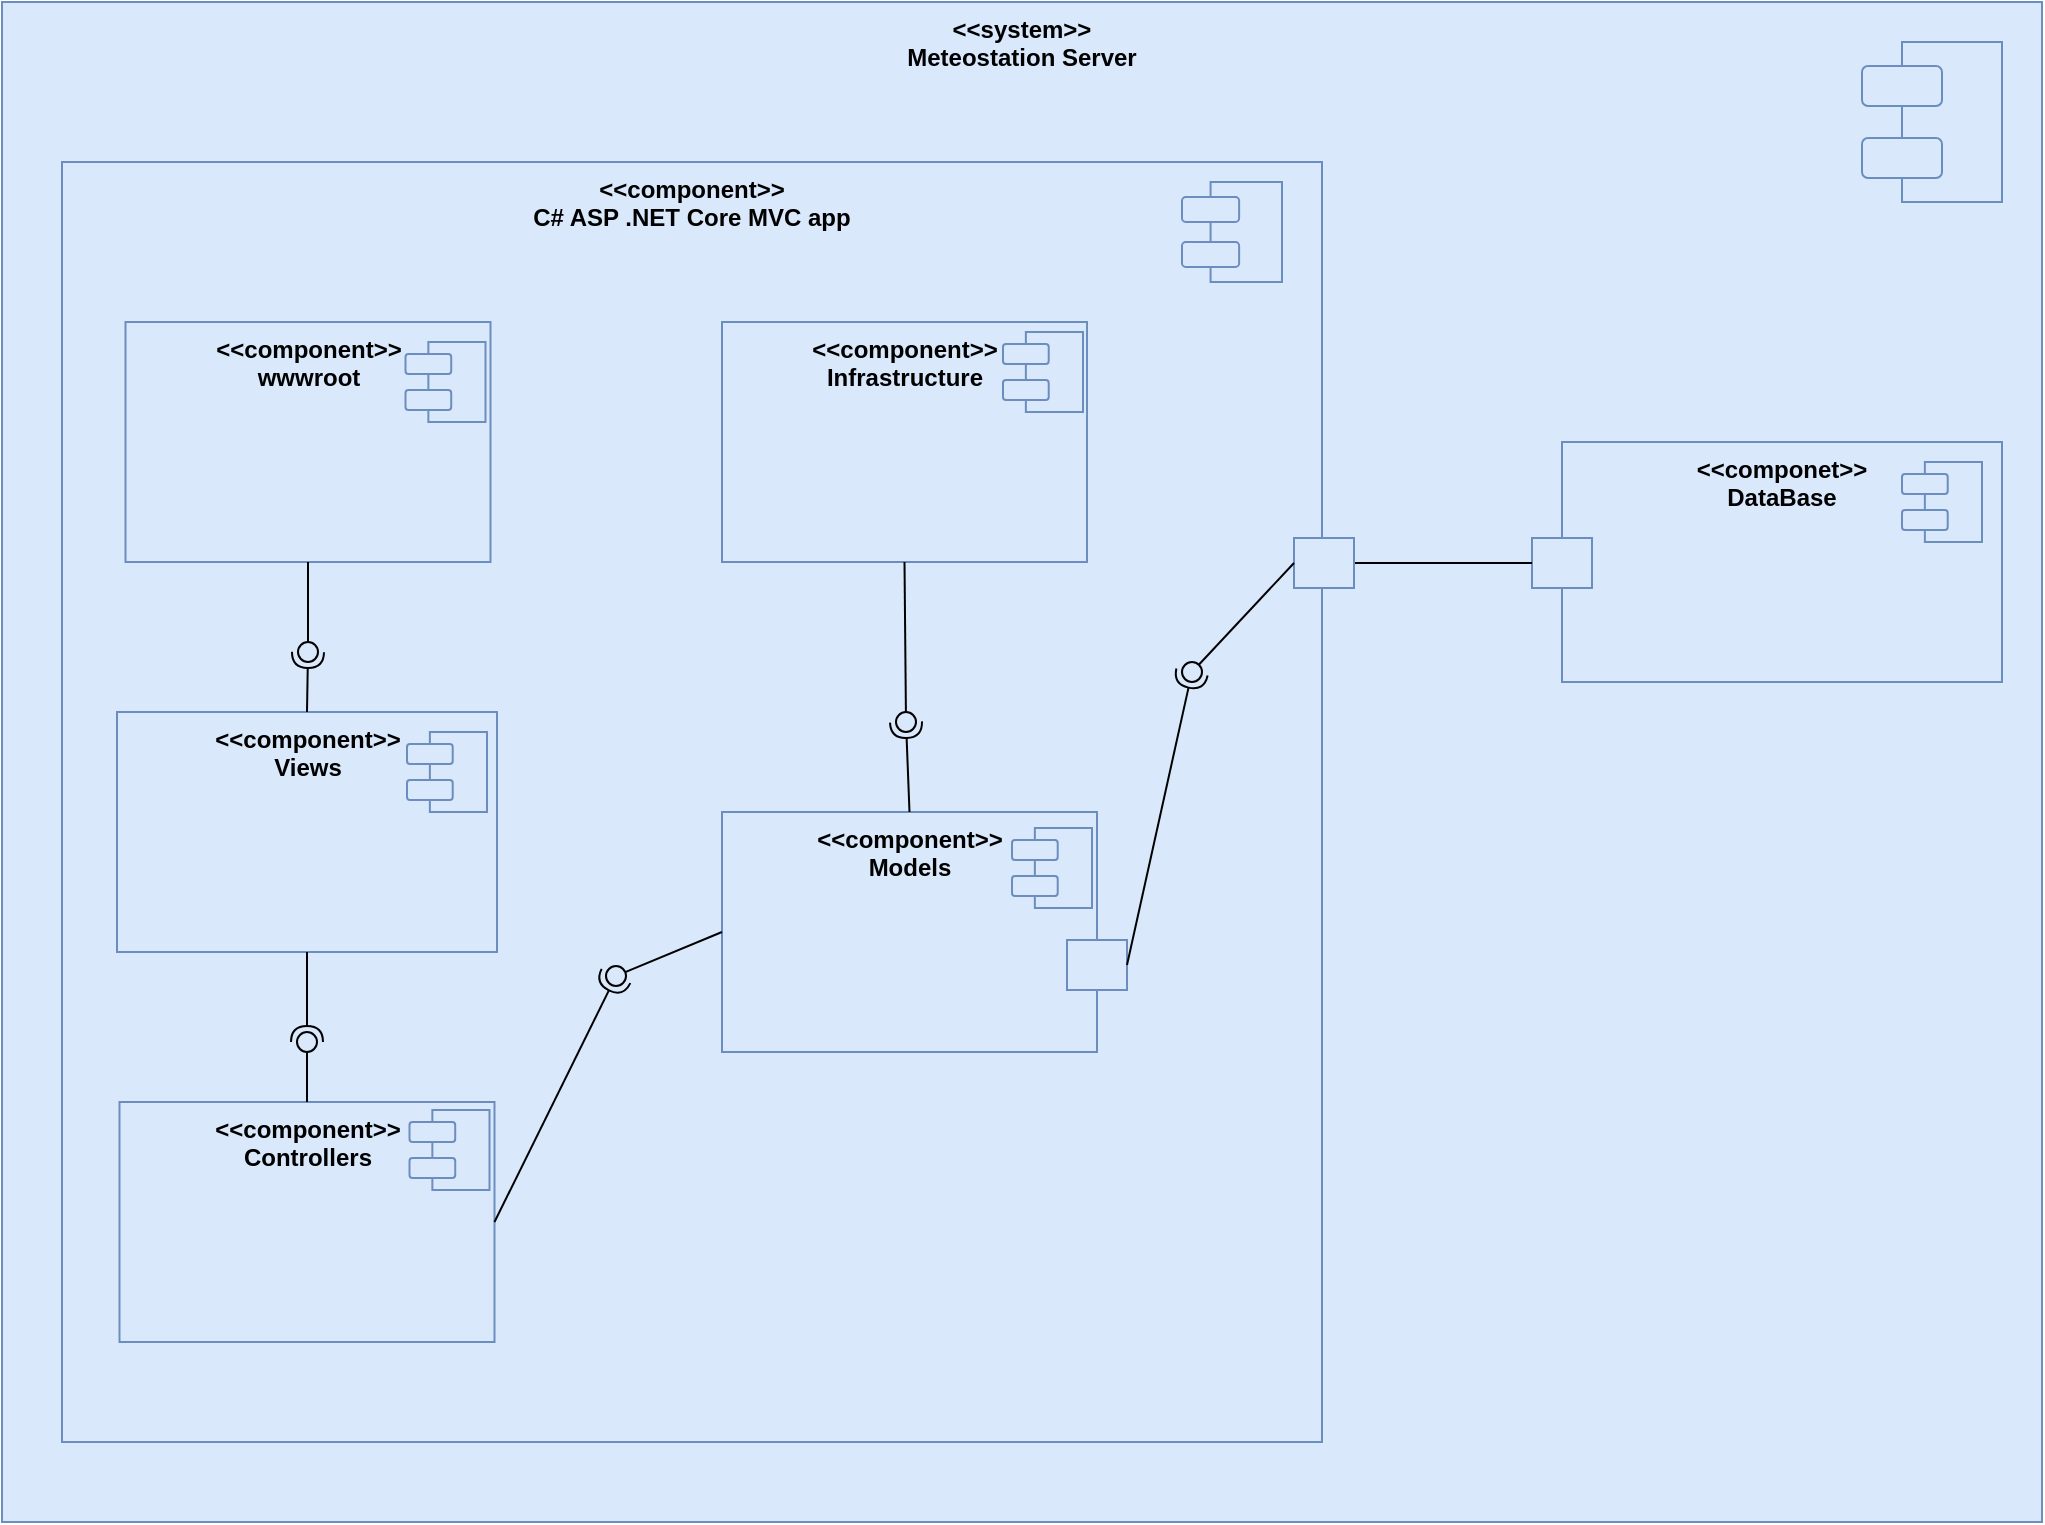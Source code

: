 <mxfile version="24.0.7" type="device">
  <diagram name="Page-1" id="9361dd3d-8414-5efd-6122-117bd74ce7a7">
    <mxGraphModel dx="1434" dy="1180" grid="1" gridSize="10" guides="1" tooltips="1" connect="1" arrows="1" fold="1" page="0" pageScale="1.5" pageWidth="826" pageHeight="1169" background="none" math="0" shadow="0">
      <root>
        <mxCell id="0" />
        <mxCell id="1" parent="0" />
        <mxCell id="SzPEY5MTMF_OYSWRjiUZ-95" value="&lt;b&gt;&amp;lt;&amp;lt;system&amp;gt;&amp;gt;&lt;/b&gt;&lt;div&gt;&lt;b&gt;Meteostation Server&lt;/b&gt;&lt;/div&gt;" style="rounded=0;whiteSpace=wrap;html=1;fillColor=#dae8fc;strokeColor=#6c8ebf;verticalAlign=top;" vertex="1" parent="1">
          <mxGeometry x="60" y="-70" width="1020" height="760" as="geometry" />
        </mxCell>
        <mxCell id="SzPEY5MTMF_OYSWRjiUZ-94" value="" style="group" vertex="1" connectable="0" parent="1">
          <mxGeometry x="990" y="-50" width="70" height="80" as="geometry" />
        </mxCell>
        <mxCell id="SzPEY5MTMF_OYSWRjiUZ-89" value="" style="rounded=0;whiteSpace=wrap;html=1;fillColor=#dae8fc;strokeColor=#6c8ebf;" vertex="1" parent="SzPEY5MTMF_OYSWRjiUZ-94">
          <mxGeometry x="20" width="50" height="80" as="geometry" />
        </mxCell>
        <mxCell id="SzPEY5MTMF_OYSWRjiUZ-90" value="" style="rounded=1;whiteSpace=wrap;html=1;fillColor=#dae8fc;strokeColor=#6c8ebf;" vertex="1" parent="SzPEY5MTMF_OYSWRjiUZ-94">
          <mxGeometry y="12" width="40" height="20" as="geometry" />
        </mxCell>
        <mxCell id="SzPEY5MTMF_OYSWRjiUZ-91" value="" style="rounded=1;whiteSpace=wrap;html=1;fillColor=#dae8fc;strokeColor=#6c8ebf;" vertex="1" parent="SzPEY5MTMF_OYSWRjiUZ-94">
          <mxGeometry y="48" width="40" height="20" as="geometry" />
        </mxCell>
        <mxCell id="SzPEY5MTMF_OYSWRjiUZ-107" value="" style="group" vertex="1" connectable="0" parent="1">
          <mxGeometry x="840" y="150" width="220" height="120" as="geometry" />
        </mxCell>
        <mxCell id="SzPEY5MTMF_OYSWRjiUZ-102" value="&amp;lt;&amp;lt;componet&amp;gt;&amp;gt;&lt;div&gt;DataBase&lt;/div&gt;" style="rounded=0;whiteSpace=wrap;html=1;fillColor=#dae8fc;strokeColor=#6c8ebf;verticalAlign=top;fontStyle=1" vertex="1" parent="SzPEY5MTMF_OYSWRjiUZ-107">
          <mxGeometry width="220" height="120" as="geometry" />
        </mxCell>
        <mxCell id="SzPEY5MTMF_OYSWRjiUZ-103" value="" style="group" vertex="1" connectable="0" parent="SzPEY5MTMF_OYSWRjiUZ-107">
          <mxGeometry x="170" y="10" width="40" height="40" as="geometry" />
        </mxCell>
        <mxCell id="SzPEY5MTMF_OYSWRjiUZ-104" value="" style="rounded=0;whiteSpace=wrap;html=1;fillColor=#dae8fc;strokeColor=#6c8ebf;" vertex="1" parent="SzPEY5MTMF_OYSWRjiUZ-103">
          <mxGeometry x="11.429" width="28.571" height="40" as="geometry" />
        </mxCell>
        <mxCell id="SzPEY5MTMF_OYSWRjiUZ-105" value="" style="rounded=1;whiteSpace=wrap;html=1;fillColor=#dae8fc;strokeColor=#6c8ebf;" vertex="1" parent="SzPEY5MTMF_OYSWRjiUZ-103">
          <mxGeometry y="6" width="22.857" height="10" as="geometry" />
        </mxCell>
        <mxCell id="SzPEY5MTMF_OYSWRjiUZ-106" value="" style="rounded=1;whiteSpace=wrap;html=1;fillColor=#dae8fc;strokeColor=#6c8ebf;" vertex="1" parent="SzPEY5MTMF_OYSWRjiUZ-103">
          <mxGeometry y="24" width="22.857" height="10" as="geometry" />
        </mxCell>
        <mxCell id="SzPEY5MTMF_OYSWRjiUZ-156" value="" style="rounded=0;whiteSpace=wrap;html=1;fillColor=#dae8fc;strokeColor=#6c8ebf;" vertex="1" parent="SzPEY5MTMF_OYSWRjiUZ-107">
          <mxGeometry x="-15" y="48" width="30" height="25" as="geometry" />
        </mxCell>
        <mxCell id="SzPEY5MTMF_OYSWRjiUZ-115" value="&amp;lt;&amp;lt;component&amp;gt;&amp;gt;&lt;div&gt;C# ASP .NET Core MVC app&lt;/div&gt;" style="rounded=0;whiteSpace=wrap;html=1;fillColor=#dae8fc;strokeColor=#6c8ebf;verticalAlign=top;fontStyle=1" vertex="1" parent="1">
          <mxGeometry x="90" y="10" width="630" height="640" as="geometry" />
        </mxCell>
        <mxCell id="SzPEY5MTMF_OYSWRjiUZ-117" value="" style="group" vertex="1" connectable="0" parent="1">
          <mxGeometry x="650" y="20" width="50" height="50" as="geometry" />
        </mxCell>
        <mxCell id="SzPEY5MTMF_OYSWRjiUZ-118" value="" style="rounded=0;whiteSpace=wrap;html=1;fillColor=#dae8fc;strokeColor=#6c8ebf;" vertex="1" parent="SzPEY5MTMF_OYSWRjiUZ-117">
          <mxGeometry x="14.286" width="35.714" height="50" as="geometry" />
        </mxCell>
        <mxCell id="SzPEY5MTMF_OYSWRjiUZ-119" value="" style="rounded=1;whiteSpace=wrap;html=1;fillColor=#dae8fc;strokeColor=#6c8ebf;" vertex="1" parent="SzPEY5MTMF_OYSWRjiUZ-117">
          <mxGeometry y="7.5" width="28.571" height="12.5" as="geometry" />
        </mxCell>
        <mxCell id="SzPEY5MTMF_OYSWRjiUZ-120" value="" style="rounded=1;whiteSpace=wrap;html=1;fillColor=#dae8fc;strokeColor=#6c8ebf;" vertex="1" parent="SzPEY5MTMF_OYSWRjiUZ-117">
          <mxGeometry y="30" width="28.571" height="12.5" as="geometry" />
        </mxCell>
        <mxCell id="SzPEY5MTMF_OYSWRjiUZ-121" value="&amp;lt;&amp;lt;component&amp;gt;&amp;gt;&lt;div&gt;Models&lt;/div&gt;" style="rounded=0;whiteSpace=wrap;html=1;fillColor=#dae8fc;strokeColor=#6c8ebf;verticalAlign=top;fontStyle=1" vertex="1" parent="1">
          <mxGeometry x="420" y="335" width="187.5" height="120" as="geometry" />
        </mxCell>
        <mxCell id="SzPEY5MTMF_OYSWRjiUZ-122" value="&amp;lt;&amp;lt;component&amp;gt;&amp;gt;&lt;div&gt;Views&lt;/div&gt;" style="rounded=0;whiteSpace=wrap;html=1;fillColor=#dae8fc;strokeColor=#6c8ebf;verticalAlign=top;fontStyle=1" vertex="1" parent="1">
          <mxGeometry x="117.5" y="285" width="190" height="120" as="geometry" />
        </mxCell>
        <mxCell id="SzPEY5MTMF_OYSWRjiUZ-123" value="&amp;lt;&amp;lt;component&amp;gt;&amp;gt;&lt;div&gt;Controllers&lt;/div&gt;" style="rounded=0;whiteSpace=wrap;html=1;fillColor=#dae8fc;strokeColor=#6c8ebf;verticalAlign=top;fontStyle=1" vertex="1" parent="1">
          <mxGeometry x="118.75" y="480" width="187.5" height="120" as="geometry" />
        </mxCell>
        <mxCell id="SzPEY5MTMF_OYSWRjiUZ-124" value="&amp;lt;&amp;lt;component&amp;gt;&amp;gt;&lt;div&gt;Infrastructure&lt;/div&gt;" style="rounded=0;whiteSpace=wrap;html=1;fillColor=#dae8fc;strokeColor=#6c8ebf;verticalAlign=top;fontStyle=1" vertex="1" parent="1">
          <mxGeometry x="420" y="90" width="182.5" height="120" as="geometry" />
        </mxCell>
        <mxCell id="SzPEY5MTMF_OYSWRjiUZ-125" value="&amp;lt;&amp;lt;component&amp;gt;&amp;gt;&lt;div&gt;wwwroot&lt;/div&gt;" style="rounded=0;whiteSpace=wrap;html=1;fillColor=#dae8fc;strokeColor=#6c8ebf;verticalAlign=top;fontStyle=1" vertex="1" parent="1">
          <mxGeometry x="121.75" y="90" width="182.5" height="120" as="geometry" />
        </mxCell>
        <mxCell id="SzPEY5MTMF_OYSWRjiUZ-135" value="" style="group" vertex="1" connectable="0" parent="1">
          <mxGeometry x="261.75" y="100" width="40" height="40" as="geometry" />
        </mxCell>
        <mxCell id="SzPEY5MTMF_OYSWRjiUZ-136" value="" style="rounded=0;whiteSpace=wrap;html=1;fillColor=#dae8fc;strokeColor=#6c8ebf;" vertex="1" parent="SzPEY5MTMF_OYSWRjiUZ-135">
          <mxGeometry x="11.432" width="28.568" height="40" as="geometry" />
        </mxCell>
        <mxCell id="SzPEY5MTMF_OYSWRjiUZ-137" value="" style="rounded=1;whiteSpace=wrap;html=1;fillColor=#dae8fc;strokeColor=#6c8ebf;" vertex="1" parent="SzPEY5MTMF_OYSWRjiUZ-135">
          <mxGeometry y="6" width="22.857" height="10" as="geometry" />
        </mxCell>
        <mxCell id="SzPEY5MTMF_OYSWRjiUZ-138" value="" style="rounded=1;whiteSpace=wrap;html=1;fillColor=#dae8fc;strokeColor=#6c8ebf;" vertex="1" parent="SzPEY5MTMF_OYSWRjiUZ-135">
          <mxGeometry y="24" width="22.857" height="10" as="geometry" />
        </mxCell>
        <mxCell id="SzPEY5MTMF_OYSWRjiUZ-139" value="" style="group" vertex="1" connectable="0" parent="1">
          <mxGeometry x="560.5" y="95" width="40" height="40" as="geometry" />
        </mxCell>
        <mxCell id="SzPEY5MTMF_OYSWRjiUZ-140" value="" style="rounded=0;whiteSpace=wrap;html=1;fillColor=#dae8fc;strokeColor=#6c8ebf;" vertex="1" parent="SzPEY5MTMF_OYSWRjiUZ-139">
          <mxGeometry x="11.432" width="28.568" height="40" as="geometry" />
        </mxCell>
        <mxCell id="SzPEY5MTMF_OYSWRjiUZ-141" value="" style="rounded=1;whiteSpace=wrap;html=1;fillColor=#dae8fc;strokeColor=#6c8ebf;" vertex="1" parent="SzPEY5MTMF_OYSWRjiUZ-139">
          <mxGeometry y="6" width="22.857" height="10" as="geometry" />
        </mxCell>
        <mxCell id="SzPEY5MTMF_OYSWRjiUZ-142" value="" style="rounded=1;whiteSpace=wrap;html=1;fillColor=#dae8fc;strokeColor=#6c8ebf;" vertex="1" parent="SzPEY5MTMF_OYSWRjiUZ-139">
          <mxGeometry y="24" width="22.857" height="10" as="geometry" />
        </mxCell>
        <mxCell id="SzPEY5MTMF_OYSWRjiUZ-144" value="" style="group" vertex="1" connectable="0" parent="1">
          <mxGeometry x="262.5" y="295" width="40" height="40" as="geometry" />
        </mxCell>
        <mxCell id="SzPEY5MTMF_OYSWRjiUZ-145" value="" style="rounded=0;whiteSpace=wrap;html=1;fillColor=#dae8fc;strokeColor=#6c8ebf;" vertex="1" parent="SzPEY5MTMF_OYSWRjiUZ-144">
          <mxGeometry x="11.432" width="28.568" height="40" as="geometry" />
        </mxCell>
        <mxCell id="SzPEY5MTMF_OYSWRjiUZ-146" value="" style="rounded=1;whiteSpace=wrap;html=1;fillColor=#dae8fc;strokeColor=#6c8ebf;" vertex="1" parent="SzPEY5MTMF_OYSWRjiUZ-144">
          <mxGeometry y="6" width="22.857" height="10" as="geometry" />
        </mxCell>
        <mxCell id="SzPEY5MTMF_OYSWRjiUZ-147" value="" style="rounded=1;whiteSpace=wrap;html=1;fillColor=#dae8fc;strokeColor=#6c8ebf;" vertex="1" parent="SzPEY5MTMF_OYSWRjiUZ-144">
          <mxGeometry y="24" width="22.857" height="10" as="geometry" />
        </mxCell>
        <mxCell id="SzPEY5MTMF_OYSWRjiUZ-148" value="" style="group" vertex="1" connectable="0" parent="1">
          <mxGeometry x="565" y="343" width="40" height="40" as="geometry" />
        </mxCell>
        <mxCell id="SzPEY5MTMF_OYSWRjiUZ-149" value="" style="rounded=0;whiteSpace=wrap;html=1;fillColor=#dae8fc;strokeColor=#6c8ebf;" vertex="1" parent="SzPEY5MTMF_OYSWRjiUZ-148">
          <mxGeometry x="11.432" width="28.568" height="40" as="geometry" />
        </mxCell>
        <mxCell id="SzPEY5MTMF_OYSWRjiUZ-150" value="" style="rounded=1;whiteSpace=wrap;html=1;fillColor=#dae8fc;strokeColor=#6c8ebf;" vertex="1" parent="SzPEY5MTMF_OYSWRjiUZ-148">
          <mxGeometry y="6" width="22.857" height="10" as="geometry" />
        </mxCell>
        <mxCell id="SzPEY5MTMF_OYSWRjiUZ-151" value="" style="rounded=1;whiteSpace=wrap;html=1;fillColor=#dae8fc;strokeColor=#6c8ebf;" vertex="1" parent="SzPEY5MTMF_OYSWRjiUZ-148">
          <mxGeometry y="24" width="22.857" height="10" as="geometry" />
        </mxCell>
        <mxCell id="SzPEY5MTMF_OYSWRjiUZ-152" value="" style="group" vertex="1" connectable="0" parent="1">
          <mxGeometry x="263.75" y="484" width="40" height="40" as="geometry" />
        </mxCell>
        <mxCell id="SzPEY5MTMF_OYSWRjiUZ-153" value="" style="rounded=0;whiteSpace=wrap;html=1;fillColor=#dae8fc;strokeColor=#6c8ebf;" vertex="1" parent="SzPEY5MTMF_OYSWRjiUZ-152">
          <mxGeometry x="11.432" width="28.568" height="40" as="geometry" />
        </mxCell>
        <mxCell id="SzPEY5MTMF_OYSWRjiUZ-154" value="" style="rounded=1;whiteSpace=wrap;html=1;fillColor=#dae8fc;strokeColor=#6c8ebf;" vertex="1" parent="SzPEY5MTMF_OYSWRjiUZ-152">
          <mxGeometry y="6" width="22.857" height="10" as="geometry" />
        </mxCell>
        <mxCell id="SzPEY5MTMF_OYSWRjiUZ-155" value="" style="rounded=1;whiteSpace=wrap;html=1;fillColor=#dae8fc;strokeColor=#6c8ebf;" vertex="1" parent="SzPEY5MTMF_OYSWRjiUZ-152">
          <mxGeometry y="24" width="22.857" height="10" as="geometry" />
        </mxCell>
        <mxCell id="SzPEY5MTMF_OYSWRjiUZ-158" style="edgeStyle=orthogonalEdgeStyle;rounded=0;orthogonalLoop=1;jettySize=auto;html=1;entryX=0;entryY=0.5;entryDx=0;entryDy=0;endArrow=none;endFill=0;" edge="1" parent="1" source="SzPEY5MTMF_OYSWRjiUZ-157" target="SzPEY5MTMF_OYSWRjiUZ-156">
          <mxGeometry relative="1" as="geometry" />
        </mxCell>
        <mxCell id="SzPEY5MTMF_OYSWRjiUZ-157" value="" style="rounded=0;whiteSpace=wrap;html=1;fillColor=#dae8fc;strokeColor=#6c8ebf;" vertex="1" parent="1">
          <mxGeometry x="706" y="198" width="30" height="25" as="geometry" />
        </mxCell>
        <mxCell id="SzPEY5MTMF_OYSWRjiUZ-159" value="" style="rounded=0;whiteSpace=wrap;html=1;fillColor=#dae8fc;strokeColor=#6c8ebf;" vertex="1" parent="1">
          <mxGeometry x="592.5" y="399" width="30" height="25" as="geometry" />
        </mxCell>
        <mxCell id="SzPEY5MTMF_OYSWRjiUZ-164" value="" style="rounded=0;orthogonalLoop=1;jettySize=auto;html=1;endArrow=halfCircle;endFill=0;endSize=6;strokeWidth=1;sketch=0;exitX=1;exitY=0.5;exitDx=0;exitDy=0;" edge="1" target="SzPEY5MTMF_OYSWRjiUZ-166" parent="1" source="SzPEY5MTMF_OYSWRjiUZ-159">
          <mxGeometry relative="1" as="geometry">
            <mxPoint x="860" y="255" as="sourcePoint" />
          </mxGeometry>
        </mxCell>
        <mxCell id="SzPEY5MTMF_OYSWRjiUZ-165" value="" style="rounded=0;orthogonalLoop=1;jettySize=auto;html=1;endArrow=oval;endFill=0;sketch=0;sourcePerimeterSpacing=0;targetPerimeterSpacing=0;endSize=10;exitX=0;exitY=0.5;exitDx=0;exitDy=0;" edge="1" target="SzPEY5MTMF_OYSWRjiUZ-166" parent="1" source="SzPEY5MTMF_OYSWRjiUZ-157">
          <mxGeometry relative="1" as="geometry">
            <mxPoint x="820" y="255" as="sourcePoint" />
          </mxGeometry>
        </mxCell>
        <mxCell id="SzPEY5MTMF_OYSWRjiUZ-166" value="" style="ellipse;whiteSpace=wrap;html=1;align=center;aspect=fixed;fillColor=none;strokeColor=none;resizable=0;perimeter=centerPerimeter;rotatable=0;allowArrows=0;points=[];outlineConnect=1;" vertex="1" parent="1">
          <mxGeometry x="650" y="260" width="10" height="10" as="geometry" />
        </mxCell>
        <mxCell id="SzPEY5MTMF_OYSWRjiUZ-170" value="" style="rounded=0;orthogonalLoop=1;jettySize=auto;html=1;endArrow=halfCircle;endFill=0;endSize=6;strokeWidth=1;sketch=0;exitX=1;exitY=0.5;exitDx=0;exitDy=0;" edge="1" target="SzPEY5MTMF_OYSWRjiUZ-172" parent="1" source="SzPEY5MTMF_OYSWRjiUZ-123">
          <mxGeometry relative="1" as="geometry">
            <mxPoint x="370" y="395" as="sourcePoint" />
          </mxGeometry>
        </mxCell>
        <mxCell id="SzPEY5MTMF_OYSWRjiUZ-171" value="" style="rounded=0;orthogonalLoop=1;jettySize=auto;html=1;endArrow=oval;endFill=0;sketch=0;sourcePerimeterSpacing=0;targetPerimeterSpacing=0;endSize=10;exitX=0;exitY=0.5;exitDx=0;exitDy=0;" edge="1" target="SzPEY5MTMF_OYSWRjiUZ-172" parent="1" source="SzPEY5MTMF_OYSWRjiUZ-121">
          <mxGeometry relative="1" as="geometry">
            <mxPoint x="330" y="395" as="sourcePoint" />
          </mxGeometry>
        </mxCell>
        <mxCell id="SzPEY5MTMF_OYSWRjiUZ-172" value="" style="ellipse;whiteSpace=wrap;html=1;align=center;aspect=fixed;fillColor=none;strokeColor=none;resizable=0;perimeter=centerPerimeter;rotatable=0;allowArrows=0;points=[];outlineConnect=1;" vertex="1" parent="1">
          <mxGeometry x="362" y="412" width="10" height="10" as="geometry" />
        </mxCell>
        <mxCell id="SzPEY5MTMF_OYSWRjiUZ-173" value="" style="rounded=0;orthogonalLoop=1;jettySize=auto;html=1;endArrow=halfCircle;endFill=0;endSize=6;strokeWidth=1;sketch=0;exitX=0.5;exitY=1;exitDx=0;exitDy=0;" edge="1" target="SzPEY5MTMF_OYSWRjiUZ-175" parent="1" source="SzPEY5MTMF_OYSWRjiUZ-122">
          <mxGeometry relative="1" as="geometry">
            <mxPoint x="230" y="450" as="sourcePoint" />
          </mxGeometry>
        </mxCell>
        <mxCell id="SzPEY5MTMF_OYSWRjiUZ-174" value="" style="rounded=0;orthogonalLoop=1;jettySize=auto;html=1;endArrow=oval;endFill=0;sketch=0;sourcePerimeterSpacing=0;targetPerimeterSpacing=0;endSize=10;exitX=0.5;exitY=0;exitDx=0;exitDy=0;" edge="1" target="SzPEY5MTMF_OYSWRjiUZ-175" parent="1" source="SzPEY5MTMF_OYSWRjiUZ-123">
          <mxGeometry relative="1" as="geometry">
            <mxPoint x="190" y="450" as="sourcePoint" />
          </mxGeometry>
        </mxCell>
        <mxCell id="SzPEY5MTMF_OYSWRjiUZ-175" value="" style="ellipse;whiteSpace=wrap;html=1;align=center;aspect=fixed;fillColor=none;strokeColor=none;resizable=0;perimeter=centerPerimeter;rotatable=0;allowArrows=0;points=[];outlineConnect=1;" vertex="1" parent="1">
          <mxGeometry x="207.5" y="445" width="10" height="10" as="geometry" />
        </mxCell>
        <mxCell id="SzPEY5MTMF_OYSWRjiUZ-176" value="" style="rounded=0;orthogonalLoop=1;jettySize=auto;html=1;endArrow=halfCircle;endFill=0;endSize=6;strokeWidth=1;sketch=0;exitX=0.5;exitY=0;exitDx=0;exitDy=0;" edge="1" target="SzPEY5MTMF_OYSWRjiUZ-178" parent="1" source="SzPEY5MTMF_OYSWRjiUZ-121">
          <mxGeometry relative="1" as="geometry">
            <mxPoint x="440" y="296" as="sourcePoint" />
          </mxGeometry>
        </mxCell>
        <mxCell id="SzPEY5MTMF_OYSWRjiUZ-177" value="" style="rounded=0;orthogonalLoop=1;jettySize=auto;html=1;endArrow=oval;endFill=0;sketch=0;sourcePerimeterSpacing=0;targetPerimeterSpacing=0;endSize=10;exitX=0.5;exitY=1;exitDx=0;exitDy=0;" edge="1" target="SzPEY5MTMF_OYSWRjiUZ-178" parent="1" source="SzPEY5MTMF_OYSWRjiUZ-124">
          <mxGeometry relative="1" as="geometry">
            <mxPoint x="400" y="296" as="sourcePoint" />
          </mxGeometry>
        </mxCell>
        <mxCell id="SzPEY5MTMF_OYSWRjiUZ-178" value="" style="ellipse;whiteSpace=wrap;html=1;align=center;aspect=fixed;fillColor=none;strokeColor=none;resizable=0;perimeter=centerPerimeter;rotatable=0;allowArrows=0;points=[];outlineConnect=1;" vertex="1" parent="1">
          <mxGeometry x="507" y="285" width="10" height="10" as="geometry" />
        </mxCell>
        <mxCell id="SzPEY5MTMF_OYSWRjiUZ-179" value="" style="rounded=0;orthogonalLoop=1;jettySize=auto;html=1;endArrow=halfCircle;endFill=0;endSize=6;strokeWidth=1;sketch=0;exitX=0.5;exitY=0;exitDx=0;exitDy=0;" edge="1" target="SzPEY5MTMF_OYSWRjiUZ-181" parent="1" source="SzPEY5MTMF_OYSWRjiUZ-122">
          <mxGeometry relative="1" as="geometry">
            <mxPoint x="233" y="255" as="sourcePoint" />
          </mxGeometry>
        </mxCell>
        <mxCell id="SzPEY5MTMF_OYSWRjiUZ-180" value="" style="rounded=0;orthogonalLoop=1;jettySize=auto;html=1;endArrow=oval;endFill=0;sketch=0;sourcePerimeterSpacing=0;targetPerimeterSpacing=0;endSize=10;exitX=0.5;exitY=1;exitDx=0;exitDy=0;" edge="1" target="SzPEY5MTMF_OYSWRjiUZ-181" parent="1" source="SzPEY5MTMF_OYSWRjiUZ-125">
          <mxGeometry relative="1" as="geometry">
            <mxPoint x="193" y="255" as="sourcePoint" />
          </mxGeometry>
        </mxCell>
        <mxCell id="SzPEY5MTMF_OYSWRjiUZ-181" value="" style="ellipse;whiteSpace=wrap;html=1;align=center;aspect=fixed;fillColor=none;strokeColor=none;resizable=0;perimeter=centerPerimeter;rotatable=0;allowArrows=0;points=[];outlineConnect=1;" vertex="1" parent="1">
          <mxGeometry x="208" y="250" width="10" height="10" as="geometry" />
        </mxCell>
      </root>
    </mxGraphModel>
  </diagram>
</mxfile>
